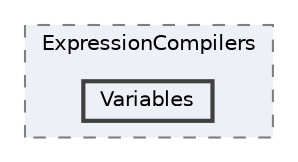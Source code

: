 digraph "src/BadScript2/Runtime/VirtualMachine/Compiler/ExpressionCompilers/Variables"
{
 // LATEX_PDF_SIZE
  bgcolor="transparent";
  edge [fontname=Helvetica,fontsize=10,labelfontname=Helvetica,labelfontsize=10];
  node [fontname=Helvetica,fontsize=10,shape=box,height=0.2,width=0.4];
  compound=true
  subgraph clusterdir_1df7dc24e40b8f4da5a00a5aa7eeb0fb {
    graph [ bgcolor="#edf0f7", pencolor="grey50", label="ExpressionCompilers", fontname=Helvetica,fontsize=10 style="filled,dashed", URL="dir_1df7dc24e40b8f4da5a00a5aa7eeb0fb.html",tooltip=""]
  dir_5b8c2e4c68b2d2b8ae4f45afca967514 [label="Variables", fillcolor="#edf0f7", color="grey25", style="filled,bold", URL="dir_5b8c2e4c68b2d2b8ae4f45afca967514.html",tooltip=""];
  }
}
